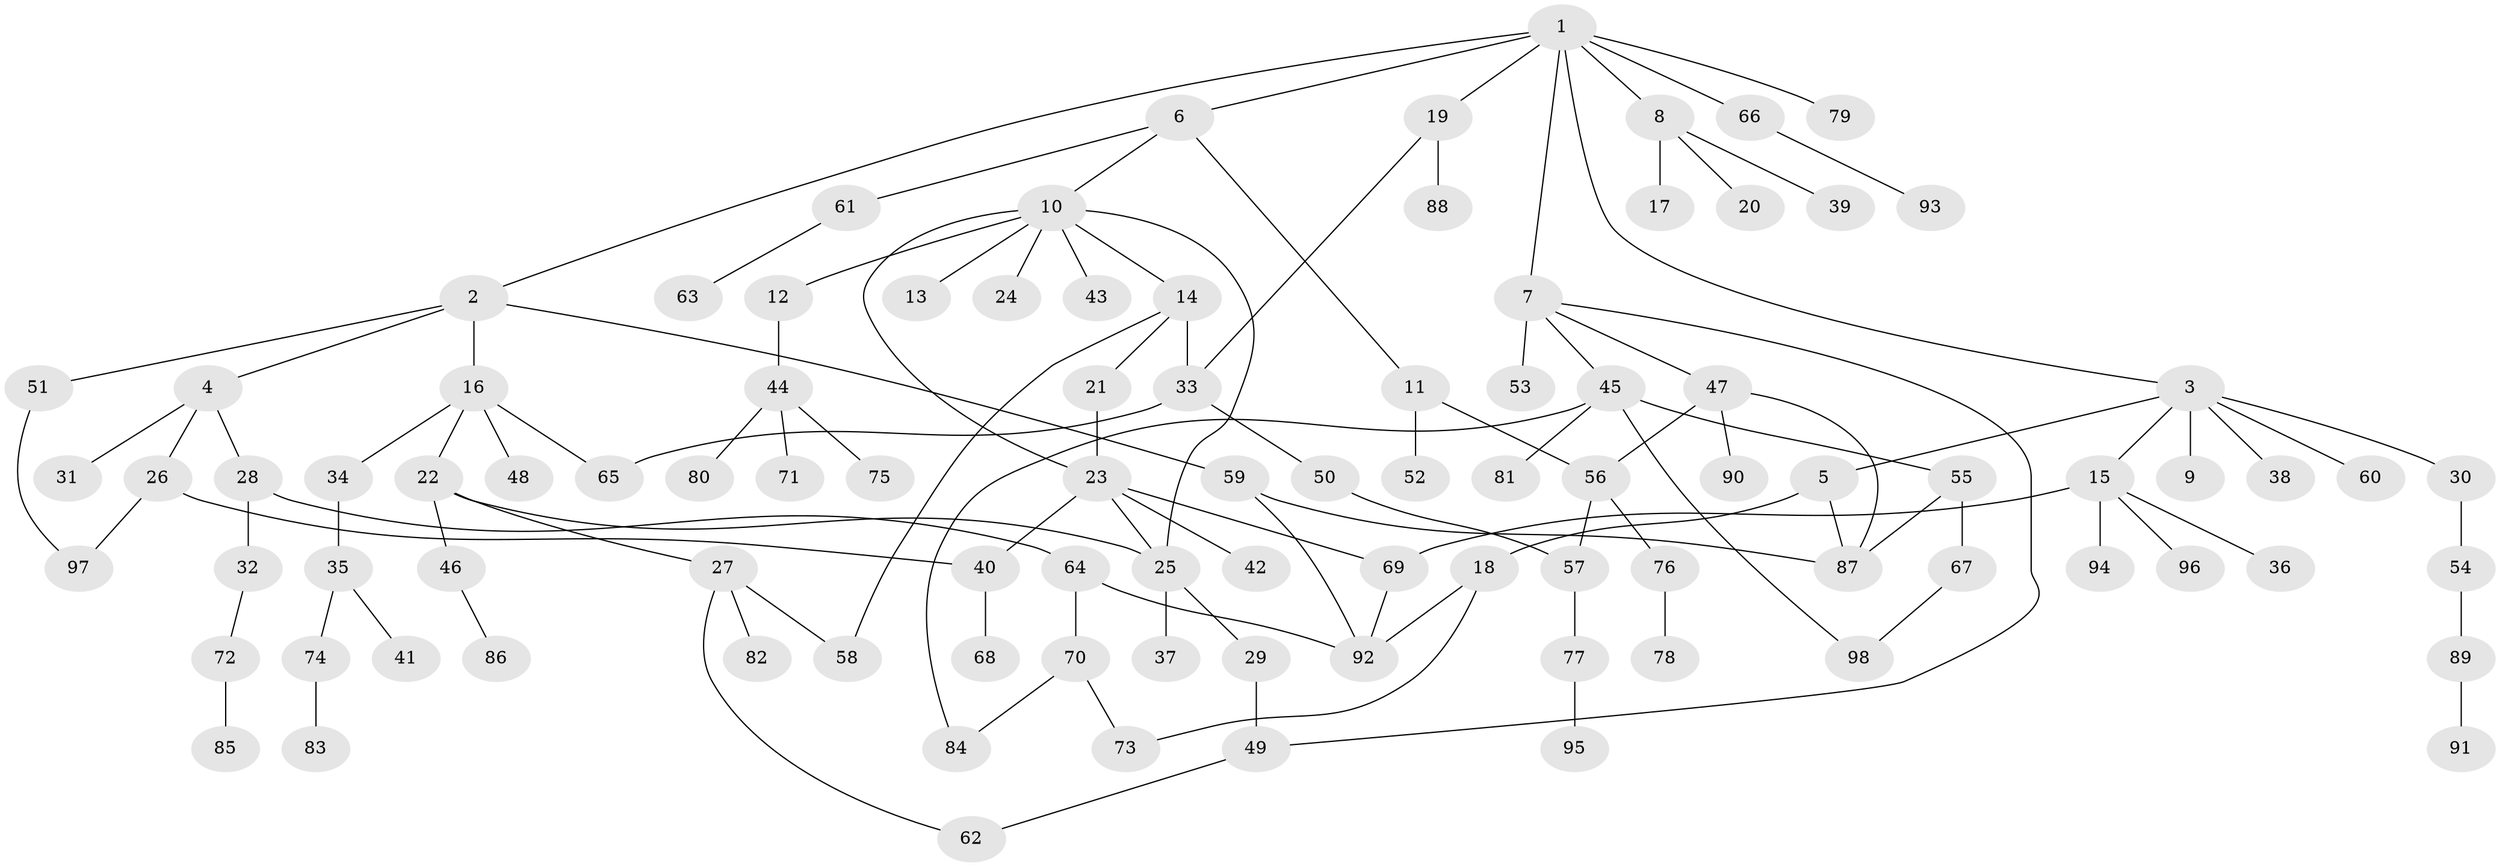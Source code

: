 // Generated by graph-tools (version 1.1) at 2025/25/03/09/25 03:25:30]
// undirected, 98 vertices, 119 edges
graph export_dot {
graph [start="1"]
  node [color=gray90,style=filled];
  1;
  2;
  3;
  4;
  5;
  6;
  7;
  8;
  9;
  10;
  11;
  12;
  13;
  14;
  15;
  16;
  17;
  18;
  19;
  20;
  21;
  22;
  23;
  24;
  25;
  26;
  27;
  28;
  29;
  30;
  31;
  32;
  33;
  34;
  35;
  36;
  37;
  38;
  39;
  40;
  41;
  42;
  43;
  44;
  45;
  46;
  47;
  48;
  49;
  50;
  51;
  52;
  53;
  54;
  55;
  56;
  57;
  58;
  59;
  60;
  61;
  62;
  63;
  64;
  65;
  66;
  67;
  68;
  69;
  70;
  71;
  72;
  73;
  74;
  75;
  76;
  77;
  78;
  79;
  80;
  81;
  82;
  83;
  84;
  85;
  86;
  87;
  88;
  89;
  90;
  91;
  92;
  93;
  94;
  95;
  96;
  97;
  98;
  1 -- 2;
  1 -- 3;
  1 -- 6;
  1 -- 7;
  1 -- 8;
  1 -- 19;
  1 -- 66;
  1 -- 79;
  2 -- 4;
  2 -- 16;
  2 -- 51;
  2 -- 59;
  3 -- 5;
  3 -- 9;
  3 -- 15;
  3 -- 30;
  3 -- 38;
  3 -- 60;
  4 -- 26;
  4 -- 28;
  4 -- 31;
  5 -- 18;
  5 -- 87;
  6 -- 10;
  6 -- 11;
  6 -- 61;
  7 -- 45;
  7 -- 47;
  7 -- 53;
  7 -- 49;
  8 -- 17;
  8 -- 20;
  8 -- 39;
  10 -- 12;
  10 -- 13;
  10 -- 14;
  10 -- 23;
  10 -- 24;
  10 -- 43;
  10 -- 25;
  11 -- 52;
  11 -- 56;
  12 -- 44;
  14 -- 21;
  14 -- 58;
  14 -- 33;
  15 -- 36;
  15 -- 94;
  15 -- 96;
  15 -- 69;
  16 -- 22;
  16 -- 34;
  16 -- 48;
  16 -- 65;
  18 -- 92;
  18 -- 73;
  19 -- 33;
  19 -- 88;
  21 -- 23;
  22 -- 27;
  22 -- 46;
  22 -- 25;
  23 -- 25;
  23 -- 40;
  23 -- 42;
  23 -- 69;
  25 -- 29;
  25 -- 37;
  26 -- 97;
  26 -- 40;
  27 -- 62;
  27 -- 82;
  27 -- 58;
  28 -- 32;
  28 -- 64;
  29 -- 49;
  30 -- 54;
  32 -- 72;
  33 -- 50;
  33 -- 65;
  34 -- 35;
  35 -- 41;
  35 -- 74;
  40 -- 68;
  44 -- 71;
  44 -- 75;
  44 -- 80;
  45 -- 55;
  45 -- 81;
  45 -- 98;
  45 -- 84;
  46 -- 86;
  47 -- 56;
  47 -- 90;
  47 -- 87;
  49 -- 62;
  50 -- 57;
  51 -- 97;
  54 -- 89;
  55 -- 67;
  55 -- 87;
  56 -- 76;
  56 -- 57;
  57 -- 77;
  59 -- 87;
  59 -- 92;
  61 -- 63;
  64 -- 70;
  64 -- 92;
  66 -- 93;
  67 -- 98;
  69 -- 92;
  70 -- 73;
  70 -- 84;
  72 -- 85;
  74 -- 83;
  76 -- 78;
  77 -- 95;
  89 -- 91;
}
